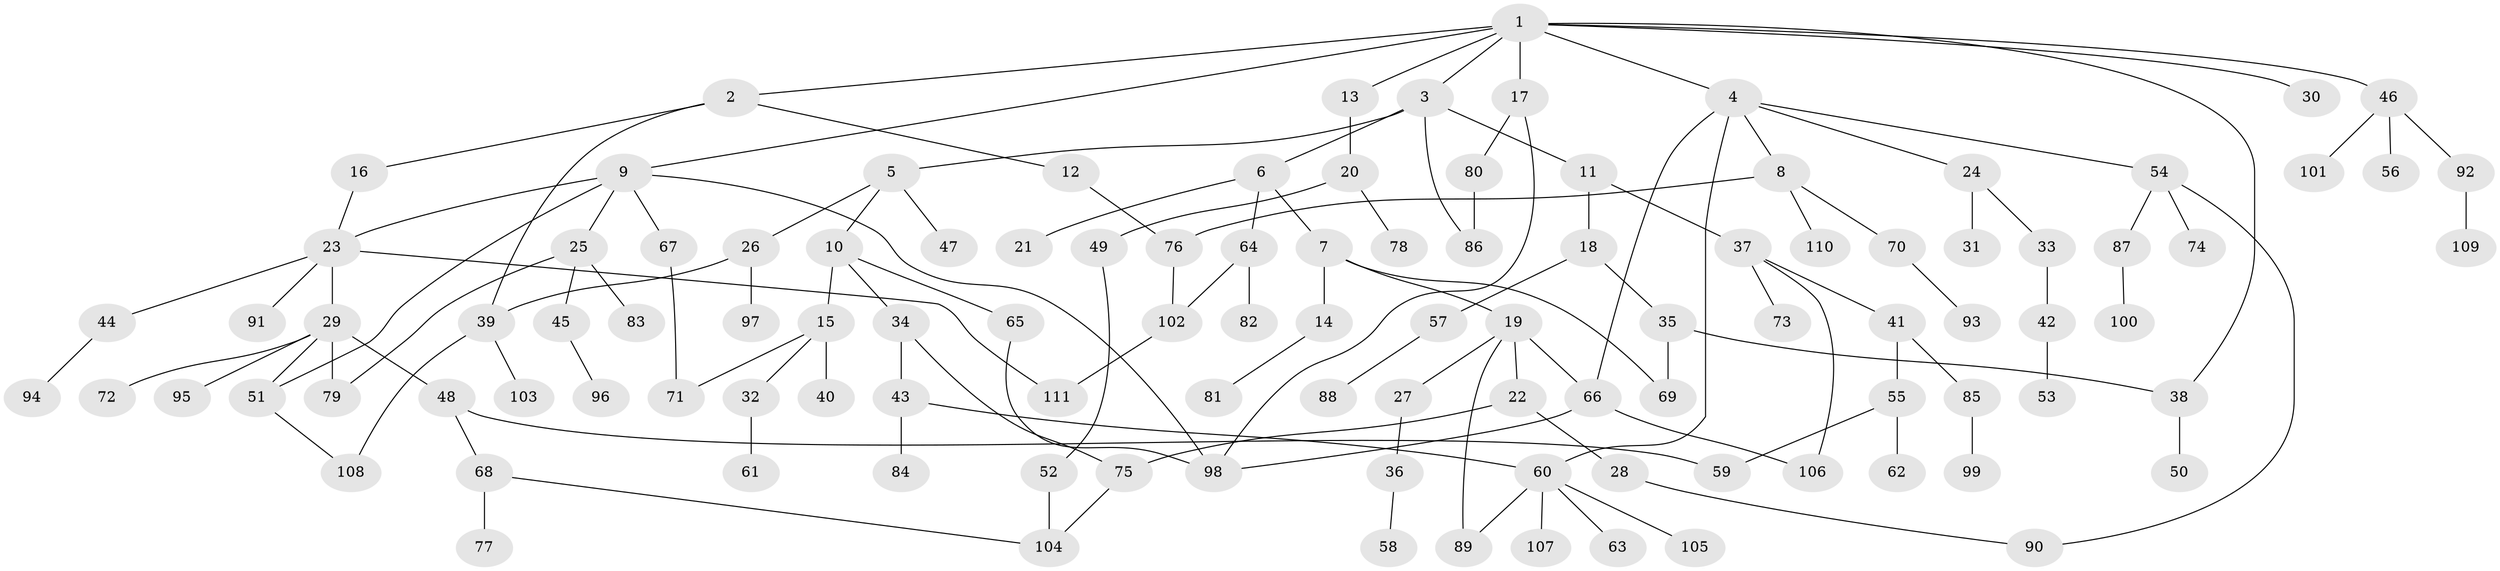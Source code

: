// Generated by graph-tools (version 1.1) at 2025/49/03/09/25 03:49:26]
// undirected, 111 vertices, 134 edges
graph export_dot {
graph [start="1"]
  node [color=gray90,style=filled];
  1;
  2;
  3;
  4;
  5;
  6;
  7;
  8;
  9;
  10;
  11;
  12;
  13;
  14;
  15;
  16;
  17;
  18;
  19;
  20;
  21;
  22;
  23;
  24;
  25;
  26;
  27;
  28;
  29;
  30;
  31;
  32;
  33;
  34;
  35;
  36;
  37;
  38;
  39;
  40;
  41;
  42;
  43;
  44;
  45;
  46;
  47;
  48;
  49;
  50;
  51;
  52;
  53;
  54;
  55;
  56;
  57;
  58;
  59;
  60;
  61;
  62;
  63;
  64;
  65;
  66;
  67;
  68;
  69;
  70;
  71;
  72;
  73;
  74;
  75;
  76;
  77;
  78;
  79;
  80;
  81;
  82;
  83;
  84;
  85;
  86;
  87;
  88;
  89;
  90;
  91;
  92;
  93;
  94;
  95;
  96;
  97;
  98;
  99;
  100;
  101;
  102;
  103;
  104;
  105;
  106;
  107;
  108;
  109;
  110;
  111;
  1 -- 2;
  1 -- 3;
  1 -- 4;
  1 -- 9;
  1 -- 13;
  1 -- 17;
  1 -- 30;
  1 -- 38;
  1 -- 46;
  2 -- 12;
  2 -- 16;
  2 -- 39;
  3 -- 5;
  3 -- 6;
  3 -- 11;
  3 -- 86;
  4 -- 8;
  4 -- 24;
  4 -- 54;
  4 -- 66;
  4 -- 60;
  5 -- 10;
  5 -- 26;
  5 -- 47;
  6 -- 7;
  6 -- 21;
  6 -- 64;
  7 -- 14;
  7 -- 19;
  7 -- 69;
  8 -- 70;
  8 -- 110;
  8 -- 76;
  9 -- 25;
  9 -- 51;
  9 -- 67;
  9 -- 23;
  9 -- 98;
  10 -- 15;
  10 -- 34;
  10 -- 65;
  11 -- 18;
  11 -- 37;
  12 -- 76;
  13 -- 20;
  14 -- 81;
  15 -- 32;
  15 -- 40;
  15 -- 71;
  16 -- 23;
  17 -- 80;
  17 -- 98;
  18 -- 35;
  18 -- 57;
  19 -- 22;
  19 -- 27;
  19 -- 89;
  19 -- 66;
  20 -- 49;
  20 -- 78;
  22 -- 28;
  22 -- 75;
  23 -- 29;
  23 -- 44;
  23 -- 91;
  23 -- 111;
  24 -- 31;
  24 -- 33;
  25 -- 45;
  25 -- 83;
  25 -- 79;
  26 -- 39;
  26 -- 97;
  27 -- 36;
  28 -- 90;
  29 -- 48;
  29 -- 72;
  29 -- 79;
  29 -- 95;
  29 -- 51;
  32 -- 61;
  33 -- 42;
  34 -- 43;
  34 -- 75;
  35 -- 38;
  35 -- 69;
  36 -- 58;
  37 -- 41;
  37 -- 73;
  37 -- 106;
  38 -- 50;
  39 -- 103;
  39 -- 108;
  41 -- 55;
  41 -- 85;
  42 -- 53;
  43 -- 60;
  43 -- 84;
  44 -- 94;
  45 -- 96;
  46 -- 56;
  46 -- 92;
  46 -- 101;
  48 -- 59;
  48 -- 68;
  49 -- 52;
  51 -- 108;
  52 -- 104;
  54 -- 74;
  54 -- 87;
  54 -- 90;
  55 -- 62;
  55 -- 59;
  57 -- 88;
  60 -- 63;
  60 -- 105;
  60 -- 107;
  60 -- 89;
  64 -- 82;
  64 -- 102;
  65 -- 98;
  66 -- 106;
  66 -- 98;
  67 -- 71;
  68 -- 77;
  68 -- 104;
  70 -- 93;
  75 -- 104;
  76 -- 102;
  80 -- 86;
  85 -- 99;
  87 -- 100;
  92 -- 109;
  102 -- 111;
}
